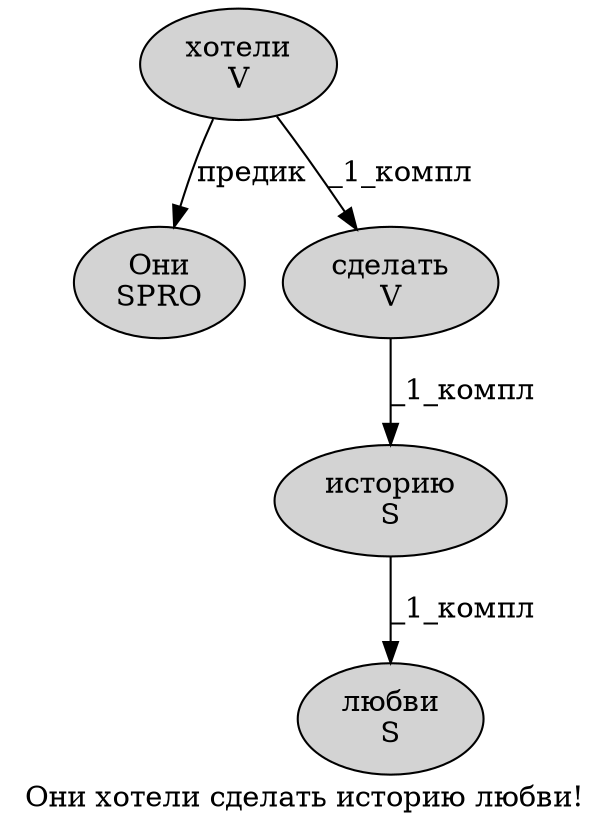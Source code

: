 digraph SENTENCE_3083 {
	graph [label="Они хотели сделать историю любви!"]
	node [style=filled]
		0 [label="Они
SPRO" color="" fillcolor=lightgray penwidth=1 shape=ellipse]
		1 [label="хотели
V" color="" fillcolor=lightgray penwidth=1 shape=ellipse]
		2 [label="сделать
V" color="" fillcolor=lightgray penwidth=1 shape=ellipse]
		3 [label="историю
S" color="" fillcolor=lightgray penwidth=1 shape=ellipse]
		4 [label="любви
S" color="" fillcolor=lightgray penwidth=1 shape=ellipse]
			3 -> 4 [label="_1_компл"]
			1 -> 0 [label="предик"]
			1 -> 2 [label="_1_компл"]
			2 -> 3 [label="_1_компл"]
}